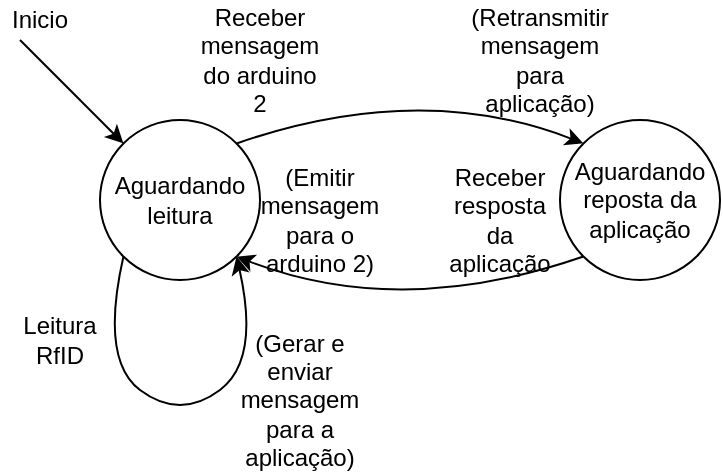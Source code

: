 <mxfile version="12.4.1" pages="1"><diagram id="cvQlavF8RPYgFYBT6XQ8" name="Page-1"><mxGraphModel dx="862" dy="433" grid="1" gridSize="10" guides="1" tooltips="1" connect="1" arrows="1" fold="1" page="1" pageScale="1" pageWidth="827" pageHeight="1169" math="0" shadow="0"><root><mxCell id="0"/><mxCell id="1" parent="0"/><mxCell id="iqZihkiPrcOGrYDL4mdX-1" value="" style="ellipse;whiteSpace=wrap;html=1;aspect=fixed;" vertex="1" parent="1"><mxGeometry x="360" y="160" width="80" height="80" as="geometry"/></mxCell><mxCell id="iqZihkiPrcOGrYDL4mdX-2" value="Aguardando leitura" style="text;html=1;strokeColor=none;fillColor=none;align=center;verticalAlign=middle;whiteSpace=wrap;rounded=0;" vertex="1" parent="1"><mxGeometry x="380" y="190" width="40" height="20" as="geometry"/></mxCell><mxCell id="iqZihkiPrcOGrYDL4mdX-3" value="" style="endArrow=classic;html=1;" edge="1" parent="1" target="iqZihkiPrcOGrYDL4mdX-1"><mxGeometry width="50" height="50" relative="1" as="geometry"><mxPoint x="320" y="120" as="sourcePoint"/><mxPoint x="410" y="260" as="targetPoint"/></mxGeometry></mxCell><mxCell id="iqZihkiPrcOGrYDL4mdX-4" value="Inicio" style="text;html=1;strokeColor=none;fillColor=none;align=center;verticalAlign=middle;whiteSpace=wrap;rounded=0;" vertex="1" parent="1"><mxGeometry x="310" y="100" width="40" height="20" as="geometry"/></mxCell><mxCell id="iqZihkiPrcOGrYDL4mdX-19" value="Leitura RfID" style="text;html=1;strokeColor=none;fillColor=none;align=center;verticalAlign=middle;whiteSpace=wrap;rounded=0;" vertex="1" parent="1"><mxGeometry x="320" y="260" width="40" height="20" as="geometry"/></mxCell><mxCell id="iqZihkiPrcOGrYDL4mdX-20" value="(Gerar e enviar mensagem para a aplicação)" style="text;html=1;strokeColor=none;fillColor=none;align=center;verticalAlign=middle;whiteSpace=wrap;rounded=0;" vertex="1" parent="1"><mxGeometry x="440" y="290" width="40" height="20" as="geometry"/></mxCell><mxCell id="iqZihkiPrcOGrYDL4mdX-21" style="edgeStyle=orthogonalEdgeStyle;curved=1;orthogonalLoop=1;jettySize=auto;html=1;exitX=0.5;exitY=1;exitDx=0;exitDy=0;" edge="1" parent="1" source="iqZihkiPrcOGrYDL4mdX-20" target="iqZihkiPrcOGrYDL4mdX-20"><mxGeometry relative="1" as="geometry"/></mxCell><mxCell id="iqZihkiPrcOGrYDL4mdX-23" value="Receber mensagem do arduino 2" style="text;html=1;strokeColor=none;fillColor=none;align=center;verticalAlign=middle;whiteSpace=wrap;rounded=0;" vertex="1" parent="1"><mxGeometry x="420" y="120" width="40" height="20" as="geometry"/></mxCell><mxCell id="iqZihkiPrcOGrYDL4mdX-24" value="(Retransmitir mensagem para aplicação)" style="text;html=1;strokeColor=none;fillColor=none;align=center;verticalAlign=middle;whiteSpace=wrap;rounded=0;" vertex="1" parent="1"><mxGeometry x="560" y="120" width="40" height="20" as="geometry"/></mxCell><mxCell id="iqZihkiPrcOGrYDL4mdX-25" value="" style="ellipse;whiteSpace=wrap;html=1;aspect=fixed;" vertex="1" parent="1"><mxGeometry x="590" y="160" width="80" height="80" as="geometry"/></mxCell><mxCell id="iqZihkiPrcOGrYDL4mdX-26" value="" style="endArrow=classic;html=1;exitX=1;exitY=0;exitDx=0;exitDy=0;entryX=0;entryY=0;entryDx=0;entryDy=0;curved=1;" edge="1" parent="1" source="iqZihkiPrcOGrYDL4mdX-1" target="iqZihkiPrcOGrYDL4mdX-25"><mxGeometry width="50" height="50" relative="1" as="geometry"><mxPoint x="490" y="225" as="sourcePoint"/><mxPoint x="540" y="175" as="targetPoint"/><Array as="points"><mxPoint x="520" y="140"/></Array></mxGeometry></mxCell><mxCell id="iqZihkiPrcOGrYDL4mdX-29" value="Aguardando reposta da aplicação" style="text;html=1;strokeColor=none;fillColor=none;align=center;verticalAlign=middle;whiteSpace=wrap;rounded=0;" vertex="1" parent="1"><mxGeometry x="610" y="190" width="40" height="20" as="geometry"/></mxCell><mxCell id="iqZihkiPrcOGrYDL4mdX-32" value="" style="endArrow=classic;html=1;exitX=0;exitY=1;exitDx=0;exitDy=0;entryX=1;entryY=1;entryDx=0;entryDy=0;curved=1;" edge="1" parent="1" source="iqZihkiPrcOGrYDL4mdX-1" target="iqZihkiPrcOGrYDL4mdX-1"><mxGeometry width="50" height="50" relative="1" as="geometry"><mxPoint x="370" y="310" as="sourcePoint"/><mxPoint x="420" y="260" as="targetPoint"/><Array as="points"><mxPoint x="360" y="280"/><mxPoint x="400" y="310"/><mxPoint x="440" y="280"/></Array></mxGeometry></mxCell><mxCell id="iqZihkiPrcOGrYDL4mdX-33" value="" style="endArrow=classic;html=1;exitX=0;exitY=1;exitDx=0;exitDy=0;entryX=1;entryY=1;entryDx=0;entryDy=0;curved=1;" edge="1" parent="1" source="iqZihkiPrcOGrYDL4mdX-25" target="iqZihkiPrcOGrYDL4mdX-1"><mxGeometry width="50" height="50" relative="1" as="geometry"><mxPoint x="500" y="225" as="sourcePoint"/><mxPoint x="550" y="175" as="targetPoint"/><Array as="points"><mxPoint x="510" y="260"/></Array></mxGeometry></mxCell><mxCell id="iqZihkiPrcOGrYDL4mdX-34" value="Receber resposta da aplicação" style="text;html=1;strokeColor=none;fillColor=none;align=center;verticalAlign=middle;whiteSpace=wrap;rounded=0;" vertex="1" parent="1"><mxGeometry x="540" y="200" width="40" height="20" as="geometry"/></mxCell><mxCell id="iqZihkiPrcOGrYDL4mdX-35" value="(Emitir mensagem para o arduino 2)" style="text;html=1;strokeColor=none;fillColor=none;align=center;verticalAlign=middle;whiteSpace=wrap;rounded=0;" vertex="1" parent="1"><mxGeometry x="450" y="200" width="40" height="20" as="geometry"/></mxCell></root></mxGraphModel></diagram></mxfile>
